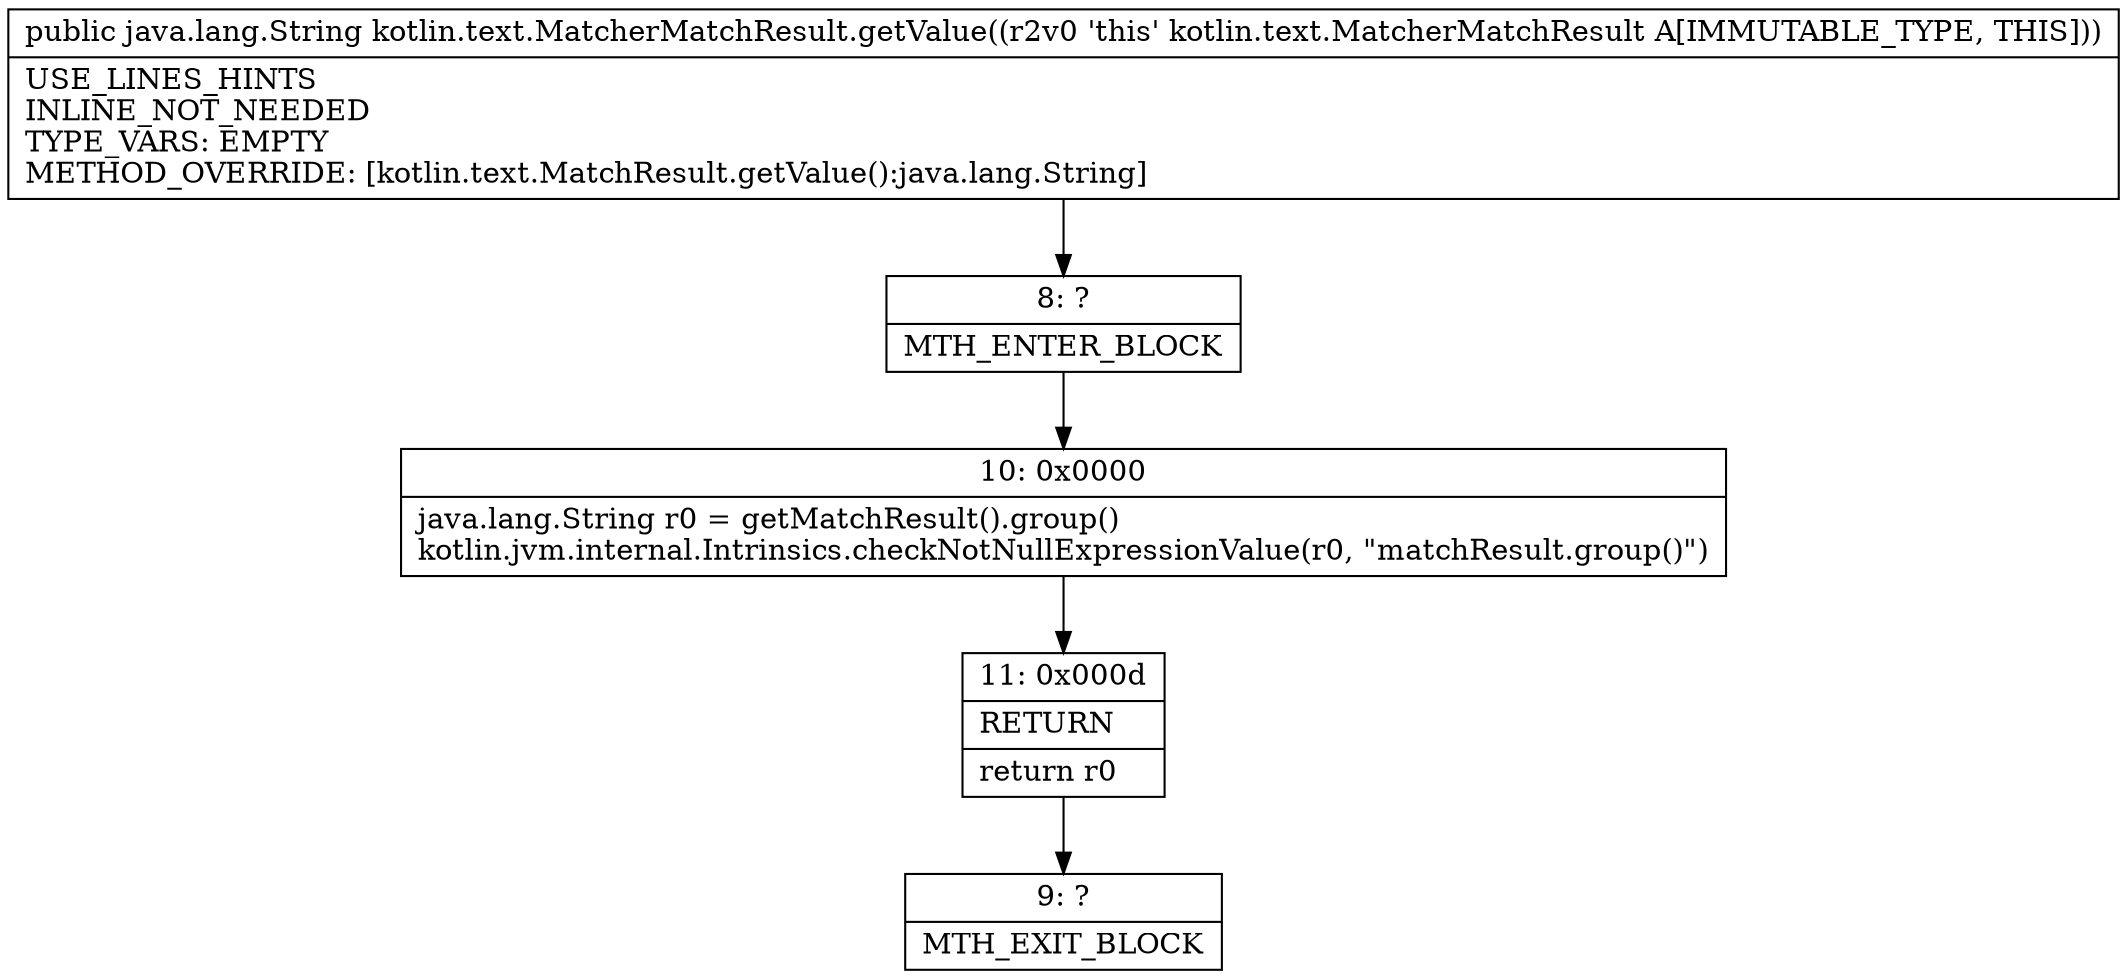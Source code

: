 digraph "CFG forkotlin.text.MatcherMatchResult.getValue()Ljava\/lang\/String;" {
Node_8 [shape=record,label="{8\:\ ?|MTH_ENTER_BLOCK\l}"];
Node_10 [shape=record,label="{10\:\ 0x0000|java.lang.String r0 = getMatchResult().group()\lkotlin.jvm.internal.Intrinsics.checkNotNullExpressionValue(r0, \"matchResult.group()\")\l}"];
Node_11 [shape=record,label="{11\:\ 0x000d|RETURN\l|return r0\l}"];
Node_9 [shape=record,label="{9\:\ ?|MTH_EXIT_BLOCK\l}"];
MethodNode[shape=record,label="{public java.lang.String kotlin.text.MatcherMatchResult.getValue((r2v0 'this' kotlin.text.MatcherMatchResult A[IMMUTABLE_TYPE, THIS]))  | USE_LINES_HINTS\lINLINE_NOT_NEEDED\lTYPE_VARS: EMPTY\lMETHOD_OVERRIDE: [kotlin.text.MatchResult.getValue():java.lang.String]\l}"];
MethodNode -> Node_8;Node_8 -> Node_10;
Node_10 -> Node_11;
Node_11 -> Node_9;
}

